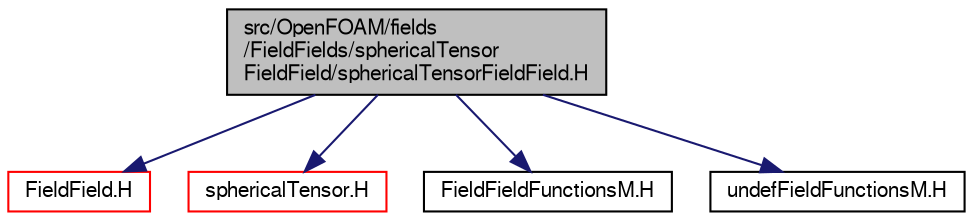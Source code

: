digraph "src/OpenFOAM/fields/FieldFields/sphericalTensorFieldField/sphericalTensorFieldField.H"
{
  bgcolor="transparent";
  edge [fontname="FreeSans",fontsize="10",labelfontname="FreeSans",labelfontsize="10"];
  node [fontname="FreeSans",fontsize="10",shape=record];
  Node0 [label="src/OpenFOAM/fields\l/FieldFields/sphericalTensor\lFieldField/sphericalTensorFieldField.H",height=0.2,width=0.4,color="black", fillcolor="grey75", style="filled", fontcolor="black"];
  Node0 -> Node1 [color="midnightblue",fontsize="10",style="solid",fontname="FreeSans"];
  Node1 [label="FieldField.H",height=0.2,width=0.4,color="red",URL="$a09473.html"];
  Node0 -> Node62 [color="midnightblue",fontsize="10",style="solid",fontname="FreeSans"];
  Node62 [label="sphericalTensor.H",height=0.2,width=0.4,color="red",URL="$a12560.html"];
  Node0 -> Node60 [color="midnightblue",fontsize="10",style="solid",fontname="FreeSans"];
  Node60 [label="FieldFieldFunctionsM.H",height=0.2,width=0.4,color="black",URL="$a09485.html",tooltip="High performance macro functions for Field<Type> algebra. These expand using either array element acc..."];
  Node0 -> Node61 [color="midnightblue",fontsize="10",style="solid",fontname="FreeSans"];
  Node61 [label="undefFieldFunctionsM.H",height=0.2,width=0.4,color="black",URL="$a09605.html"];
}
